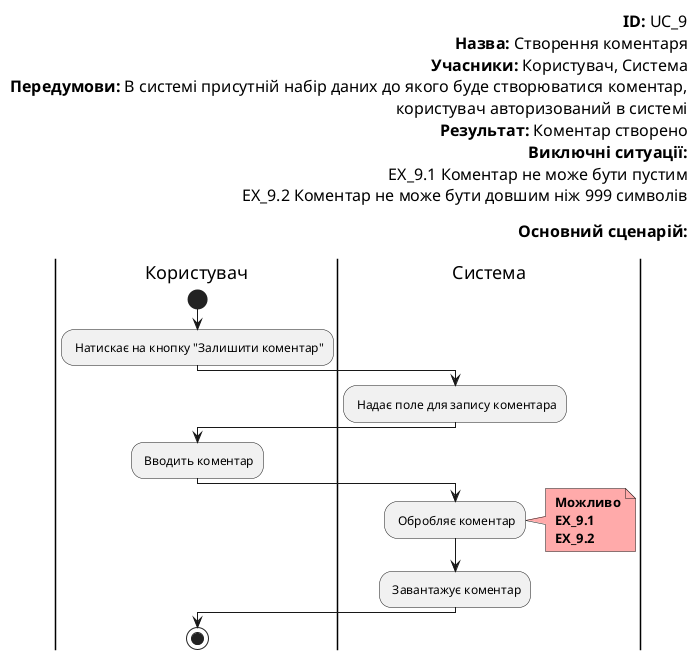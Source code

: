 @startuml

    left header
        <font color=000 size=16><b>ID:</b> UC_9
        <font color=000 size=16><b>Назва:</b> Створення коментаря
        <font color=000 size=16><b>Учасники:</b> Користувач, Система
        <font color=000 size=16><b>Передумови:</b> В системі присутній набір даних до якого буде створюватися коментар,
        <font color=000 size=16> користувач авторизований в системі
        <font color=000 size=16><b>Результат:</b> Коментар створено
        <font color=000 size=16><b>Виключні ситуації:</b>
        <font color=000 size=16> EX_9.1 Коментар не може бути пустим
        <font color=000 size=16> EX_9.2 Коментар не може бути довшим ніж 999 символів

        <font color=000 size=16><b>Основний сценарій:</b>
        
    end header
    
    |Користувач|
        start
        : Натискає на кнопку "Залишити коментар";
        
    |Система|
        : Надає поле для запису коментара;

    |Користувач|
        : Вводить коментар;
        
    |Система|
        : Обробляє коментар;
        
        note right #ffaaaa
        <b> Можливо
        <b> EX_9.1
        <b> EX_9.2
        end note
        
		: Завантажує коментар;
		
    |Користувач|
        stop;
    
@enduml
